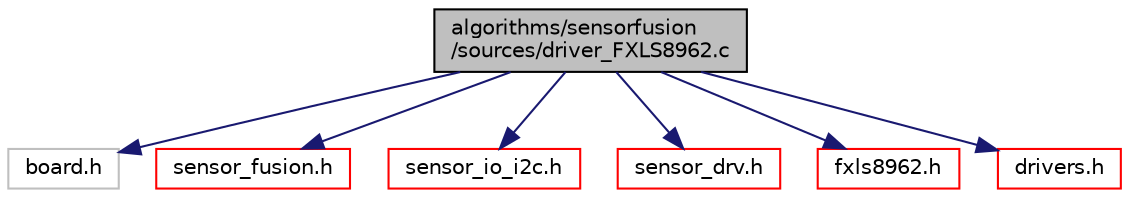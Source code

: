 digraph "algorithms/sensorfusion/sources/driver_FXLS8962.c"
{
  edge [fontname="Helvetica",fontsize="10",labelfontname="Helvetica",labelfontsize="10"];
  node [fontname="Helvetica",fontsize="10",shape=record];
  Node0 [label="algorithms/sensorfusion\l/sources/driver_FXLS8962.c",height=0.2,width=0.4,color="black", fillcolor="grey75", style="filled", fontcolor="black"];
  Node0 -> Node1 [color="midnightblue",fontsize="10",style="solid",fontname="Helvetica"];
  Node1 [label="board.h",height=0.2,width=0.4,color="grey75", fillcolor="white", style="filled"];
  Node0 -> Node2 [color="midnightblue",fontsize="10",style="solid",fontname="Helvetica"];
  Node2 [label="sensor_fusion.h",height=0.2,width=0.4,color="red", fillcolor="white", style="filled",URL="$sensor__fusion_8h.html",tooltip="The sensor_fusion.h file implements the top level programming interface. "];
  Node0 -> Node17 [color="midnightblue",fontsize="10",style="solid",fontname="Helvetica"];
  Node17 [label="sensor_io_i2c.h",height=0.2,width=0.4,color="red", fillcolor="white", style="filled",URL="$sensor__io__i2c_8h.html",tooltip="The sensor_io_i2c.h file declares low-level interface functions for reading and writing sensor regist..."];
  Node0 -> Node14 [color="midnightblue",fontsize="10",style="solid",fontname="Helvetica"];
  Node14 [label="sensor_drv.h",height=0.2,width=0.4,color="red", fillcolor="white", style="filled",URL="$sensor__drv_8h.html",tooltip="The sensor_drv.h file contains sensor state and error definitions. "];
  Node0 -> Node20 [color="midnightblue",fontsize="10",style="solid",fontname="Helvetica"];
  Node20 [label="fxls8962.h",height=0.2,width=0.4,color="red", fillcolor="white", style="filled",URL="$fxls8962_8h.html",tooltip="This file contains the FXLS8962 Accelerometer register definitions, access macros, and device access functions. "];
  Node0 -> Node21 [color="midnightblue",fontsize="10",style="solid",fontname="Helvetica"];
  Node21 [label="drivers.h",height=0.2,width=0.4,color="red", fillcolor="white", style="filled",URL="$drivers_8h.html",tooltip="Provides function prototypes for driver level interfaces. "];
}
